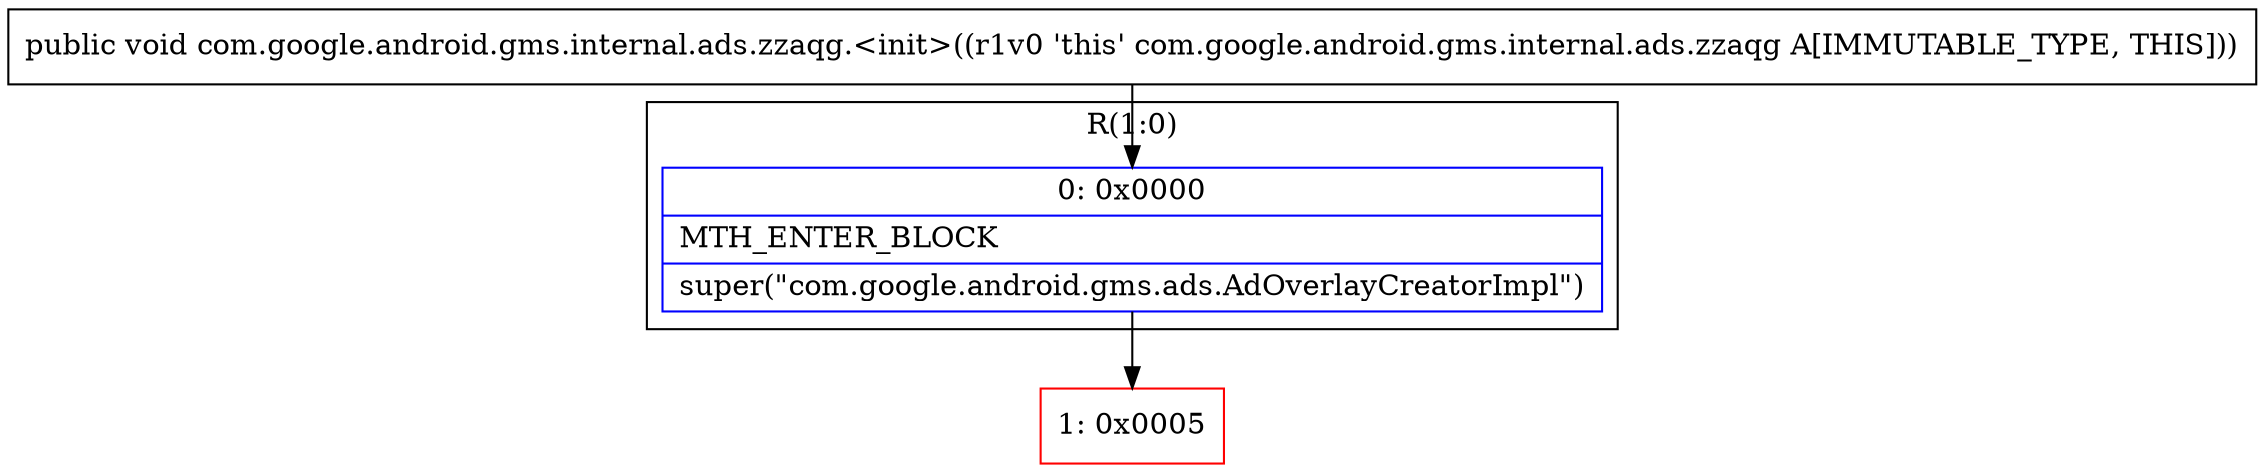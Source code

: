 digraph "CFG forcom.google.android.gms.internal.ads.zzaqg.\<init\>()V" {
subgraph cluster_Region_473162837 {
label = "R(1:0)";
node [shape=record,color=blue];
Node_0 [shape=record,label="{0\:\ 0x0000|MTH_ENTER_BLOCK\l|super(\"com.google.android.gms.ads.AdOverlayCreatorImpl\")\l}"];
}
Node_1 [shape=record,color=red,label="{1\:\ 0x0005}"];
MethodNode[shape=record,label="{public void com.google.android.gms.internal.ads.zzaqg.\<init\>((r1v0 'this' com.google.android.gms.internal.ads.zzaqg A[IMMUTABLE_TYPE, THIS])) }"];
MethodNode -> Node_0;
Node_0 -> Node_1;
}

